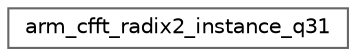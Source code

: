 digraph "Graphical Class Hierarchy"
{
 // LATEX_PDF_SIZE
  bgcolor="transparent";
  edge [fontname=Helvetica,fontsize=10,labelfontname=Helvetica,labelfontsize=10];
  node [fontname=Helvetica,fontsize=10,shape=box,height=0.2,width=0.4];
  rankdir="LR";
  Node0 [id="Node000000",label="arm_cfft_radix2_instance_q31",height=0.2,width=0.4,color="grey40", fillcolor="white", style="filled",URL="$structarm__cfft__radix2__instance__q31.html",tooltip="Instance structure for the Radix-2 Q31 CFFT/CIFFT function."];
}
